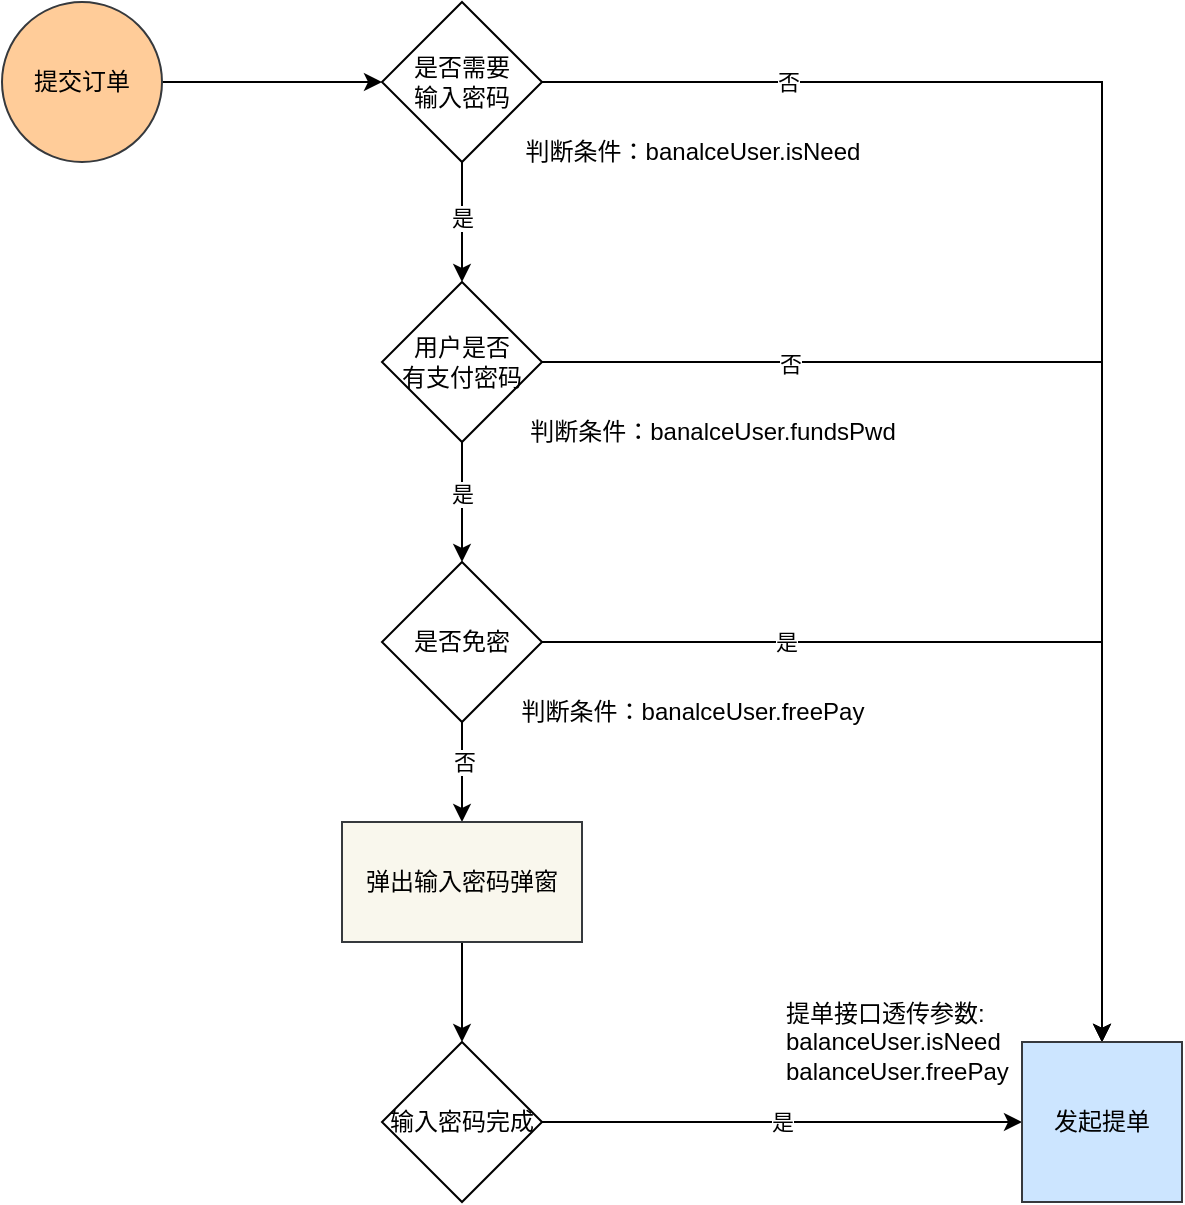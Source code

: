 <mxfile version="21.8.2" type="github">
  <diagram name="第 1 页" id="RATa3XMQ9v-Yd4ltZImi">
    <mxGraphModel dx="1306" dy="774" grid="1" gridSize="10" guides="1" tooltips="1" connect="1" arrows="1" fold="1" page="1" pageScale="1" pageWidth="827" pageHeight="1169" math="0" shadow="0">
      <root>
        <mxCell id="0" />
        <mxCell id="1" parent="0" />
        <mxCell id="WDv-_vgnkxnOy3GJsvh--8" style="edgeStyle=orthogonalEdgeStyle;rounded=0;orthogonalLoop=1;jettySize=auto;html=1;exitX=0.5;exitY=1;exitDx=0;exitDy=0;" edge="1" parent="1" source="WDv-_vgnkxnOy3GJsvh--2" target="WDv-_vgnkxnOy3GJsvh--5">
          <mxGeometry relative="1" as="geometry" />
        </mxCell>
        <mxCell id="WDv-_vgnkxnOy3GJsvh--9" value="是" style="edgeLabel;html=1;align=center;verticalAlign=middle;resizable=0;points=[];" vertex="1" connectable="0" parent="WDv-_vgnkxnOy3GJsvh--8">
          <mxGeometry x="-0.08" relative="1" as="geometry">
            <mxPoint as="offset" />
          </mxGeometry>
        </mxCell>
        <mxCell id="WDv-_vgnkxnOy3GJsvh--13" style="edgeStyle=orthogonalEdgeStyle;rounded=0;orthogonalLoop=1;jettySize=auto;html=1;exitX=1;exitY=0.5;exitDx=0;exitDy=0;" edge="1" parent="1" source="WDv-_vgnkxnOy3GJsvh--2" target="WDv-_vgnkxnOy3GJsvh--12">
          <mxGeometry relative="1" as="geometry" />
        </mxCell>
        <mxCell id="WDv-_vgnkxnOy3GJsvh--16" value="否" style="edgeLabel;html=1;align=center;verticalAlign=middle;resizable=0;points=[];" vertex="1" connectable="0" parent="WDv-_vgnkxnOy3GJsvh--13">
          <mxGeometry x="-0.678" relative="1" as="geometry">
            <mxPoint as="offset" />
          </mxGeometry>
        </mxCell>
        <mxCell id="WDv-_vgnkxnOy3GJsvh--2" value="是否需要&lt;br&gt;输入密码" style="rhombus;whiteSpace=wrap;html=1;" vertex="1" parent="1">
          <mxGeometry x="309" y="170" width="80" height="80" as="geometry" />
        </mxCell>
        <mxCell id="WDv-_vgnkxnOy3GJsvh--19" style="edgeStyle=orthogonalEdgeStyle;rounded=0;orthogonalLoop=1;jettySize=auto;html=1;exitX=1;exitY=0.5;exitDx=0;exitDy=0;entryX=0.5;entryY=0;entryDx=0;entryDy=0;" edge="1" parent="1" source="WDv-_vgnkxnOy3GJsvh--4" target="WDv-_vgnkxnOy3GJsvh--12">
          <mxGeometry relative="1" as="geometry" />
        </mxCell>
        <mxCell id="WDv-_vgnkxnOy3GJsvh--20" value="是" style="edgeLabel;html=1;align=center;verticalAlign=middle;resizable=0;points=[];" vertex="1" connectable="0" parent="WDv-_vgnkxnOy3GJsvh--19">
          <mxGeometry x="-0.491" relative="1" as="geometry">
            <mxPoint as="offset" />
          </mxGeometry>
        </mxCell>
        <mxCell id="WDv-_vgnkxnOy3GJsvh--21" style="edgeStyle=orthogonalEdgeStyle;rounded=0;orthogonalLoop=1;jettySize=auto;html=1;exitX=0.5;exitY=1;exitDx=0;exitDy=0;entryX=0.5;entryY=0;entryDx=0;entryDy=0;" edge="1" parent="1" source="WDv-_vgnkxnOy3GJsvh--4" target="WDv-_vgnkxnOy3GJsvh--6">
          <mxGeometry relative="1" as="geometry" />
        </mxCell>
        <mxCell id="WDv-_vgnkxnOy3GJsvh--22" value="否" style="edgeLabel;html=1;align=center;verticalAlign=middle;resizable=0;points=[];" vertex="1" connectable="0" parent="WDv-_vgnkxnOy3GJsvh--21">
          <mxGeometry x="-0.2" y="1" relative="1" as="geometry">
            <mxPoint as="offset" />
          </mxGeometry>
        </mxCell>
        <mxCell id="WDv-_vgnkxnOy3GJsvh--4" value="是否免密" style="rhombus;whiteSpace=wrap;html=1;" vertex="1" parent="1">
          <mxGeometry x="309" y="450" width="80" height="80" as="geometry" />
        </mxCell>
        <mxCell id="WDv-_vgnkxnOy3GJsvh--10" style="edgeStyle=orthogonalEdgeStyle;rounded=0;orthogonalLoop=1;jettySize=auto;html=1;exitX=0.5;exitY=1;exitDx=0;exitDy=0;entryX=0.5;entryY=0;entryDx=0;entryDy=0;" edge="1" parent="1" source="WDv-_vgnkxnOy3GJsvh--5" target="WDv-_vgnkxnOy3GJsvh--4">
          <mxGeometry relative="1" as="geometry" />
        </mxCell>
        <mxCell id="WDv-_vgnkxnOy3GJsvh--11" value="是" style="edgeLabel;html=1;align=center;verticalAlign=middle;resizable=0;points=[];" vertex="1" connectable="0" parent="WDv-_vgnkxnOy3GJsvh--10">
          <mxGeometry x="-0.15" relative="1" as="geometry">
            <mxPoint as="offset" />
          </mxGeometry>
        </mxCell>
        <mxCell id="WDv-_vgnkxnOy3GJsvh--15" style="edgeStyle=orthogonalEdgeStyle;rounded=0;orthogonalLoop=1;jettySize=auto;html=1;exitX=1;exitY=0.5;exitDx=0;exitDy=0;entryX=0.5;entryY=0;entryDx=0;entryDy=0;" edge="1" parent="1" source="WDv-_vgnkxnOy3GJsvh--5" target="WDv-_vgnkxnOy3GJsvh--12">
          <mxGeometry relative="1" as="geometry" />
        </mxCell>
        <mxCell id="WDv-_vgnkxnOy3GJsvh--18" value="否" style="edgeLabel;html=1;align=center;verticalAlign=middle;resizable=0;points=[];" vertex="1" connectable="0" parent="WDv-_vgnkxnOy3GJsvh--15">
          <mxGeometry x="-0.6" y="-1" relative="1" as="geometry">
            <mxPoint as="offset" />
          </mxGeometry>
        </mxCell>
        <mxCell id="WDv-_vgnkxnOy3GJsvh--5" value="用户是否&lt;br&gt;有支付密码" style="rhombus;whiteSpace=wrap;html=1;" vertex="1" parent="1">
          <mxGeometry x="309" y="310" width="80" height="80" as="geometry" />
        </mxCell>
        <mxCell id="WDv-_vgnkxnOy3GJsvh--23" style="edgeStyle=orthogonalEdgeStyle;rounded=0;orthogonalLoop=1;jettySize=auto;html=1;exitX=0.5;exitY=1;exitDx=0;exitDy=0;" edge="1" parent="1" source="WDv-_vgnkxnOy3GJsvh--6" target="WDv-_vgnkxnOy3GJsvh--7">
          <mxGeometry relative="1" as="geometry" />
        </mxCell>
        <mxCell id="WDv-_vgnkxnOy3GJsvh--6" value="弹出输入密码弹窗" style="rounded=0;whiteSpace=wrap;html=1;fillColor=#f9f7ed;strokeColor=#36393d;" vertex="1" parent="1">
          <mxGeometry x="289" y="580" width="120" height="60" as="geometry" />
        </mxCell>
        <mxCell id="WDv-_vgnkxnOy3GJsvh--24" style="edgeStyle=orthogonalEdgeStyle;rounded=0;orthogonalLoop=1;jettySize=auto;html=1;exitX=1;exitY=0.5;exitDx=0;exitDy=0;entryX=0;entryY=0.5;entryDx=0;entryDy=0;" edge="1" parent="1" source="WDv-_vgnkxnOy3GJsvh--7" target="WDv-_vgnkxnOy3GJsvh--12">
          <mxGeometry relative="1" as="geometry" />
        </mxCell>
        <mxCell id="WDv-_vgnkxnOy3GJsvh--25" value="是" style="edgeLabel;html=1;align=center;verticalAlign=middle;resizable=0;points=[];" vertex="1" connectable="0" parent="WDv-_vgnkxnOy3GJsvh--24">
          <mxGeometry x="0.058" y="-1" relative="1" as="geometry">
            <mxPoint x="-7" y="-1" as="offset" />
          </mxGeometry>
        </mxCell>
        <mxCell id="WDv-_vgnkxnOy3GJsvh--7" value="输入密码完成" style="rhombus;whiteSpace=wrap;html=1;" vertex="1" parent="1">
          <mxGeometry x="309" y="690" width="80" height="80" as="geometry" />
        </mxCell>
        <mxCell id="WDv-_vgnkxnOy3GJsvh--12" value="发起提单" style="whiteSpace=wrap;html=1;aspect=fixed;fillColor=#cce5ff;strokeColor=#36393d;" vertex="1" parent="1">
          <mxGeometry x="629" y="690" width="80" height="80" as="geometry" />
        </mxCell>
        <mxCell id="WDv-_vgnkxnOy3GJsvh--26" value="判断条件：banalceUser.isNeed" style="text;html=1;align=center;verticalAlign=middle;resizable=0;points=[];autosize=1;strokeColor=none;fillColor=none;" vertex="1" parent="1">
          <mxGeometry x="369" y="230" width="190" height="30" as="geometry" />
        </mxCell>
        <mxCell id="WDv-_vgnkxnOy3GJsvh--27" value="判断条件：banalceUser.freePay" style="text;html=1;align=center;verticalAlign=middle;resizable=0;points=[];autosize=1;strokeColor=none;fillColor=none;" vertex="1" parent="1">
          <mxGeometry x="369" y="510" width="190" height="30" as="geometry" />
        </mxCell>
        <mxCell id="WDv-_vgnkxnOy3GJsvh--28" value="判断条件：banalceUser.fundsPwd" style="text;html=1;align=center;verticalAlign=middle;resizable=0;points=[];autosize=1;strokeColor=none;fillColor=none;" vertex="1" parent="1">
          <mxGeometry x="369" y="370" width="210" height="30" as="geometry" />
        </mxCell>
        <mxCell id="WDv-_vgnkxnOy3GJsvh--29" value="提单接口透传参数:&lt;br&gt;balanceUser.isNeed&lt;br&gt;balanceUser.freePay" style="text;html=1;align=left;verticalAlign=middle;resizable=0;points=[];autosize=1;strokeColor=none;fillColor=none;" vertex="1" parent="1">
          <mxGeometry x="509" y="660" width="130" height="60" as="geometry" />
        </mxCell>
        <mxCell id="WDv-_vgnkxnOy3GJsvh--31" style="edgeStyle=orthogonalEdgeStyle;rounded=0;orthogonalLoop=1;jettySize=auto;html=1;exitX=1;exitY=0.5;exitDx=0;exitDy=0;" edge="1" parent="1" source="WDv-_vgnkxnOy3GJsvh--30" target="WDv-_vgnkxnOy3GJsvh--2">
          <mxGeometry relative="1" as="geometry" />
        </mxCell>
        <mxCell id="WDv-_vgnkxnOy3GJsvh--30" value="提交订单" style="ellipse;whiteSpace=wrap;html=1;aspect=fixed;fillColor=#ffcc99;strokeColor=#36393d;" vertex="1" parent="1">
          <mxGeometry x="119" y="170" width="80" height="80" as="geometry" />
        </mxCell>
      </root>
    </mxGraphModel>
  </diagram>
</mxfile>
